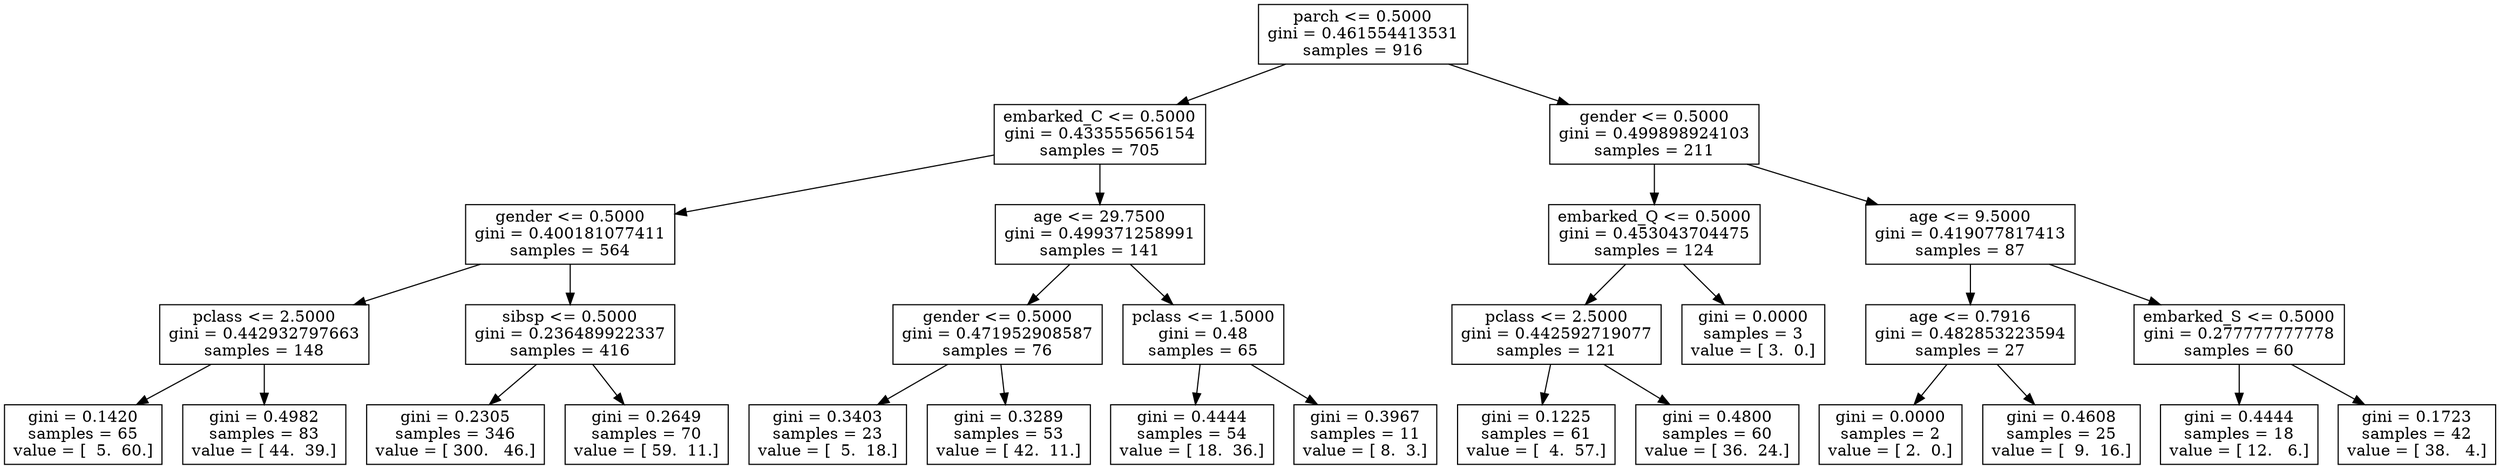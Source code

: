 digraph Tree {
0 [label="parch <= 0.5000\ngini = 0.461554413531\nsamples = 916", shape="box"] ;
1 [label="embarked_C <= 0.5000\ngini = 0.433555656154\nsamples = 705", shape="box"] ;
0 -> 1 ;
2 [label="gender <= 0.5000\ngini = 0.400181077411\nsamples = 564", shape="box"] ;
1 -> 2 ;
3 [label="pclass <= 2.5000\ngini = 0.442932797663\nsamples = 148", shape="box"] ;
2 -> 3 ;
4 [label="gini = 0.1420\nsamples = 65\nvalue = [  5.  60.]", shape="box"] ;
3 -> 4 ;
5 [label="gini = 0.4982\nsamples = 83\nvalue = [ 44.  39.]", shape="box"] ;
3 -> 5 ;
6 [label="sibsp <= 0.5000\ngini = 0.236489922337\nsamples = 416", shape="box"] ;
2 -> 6 ;
7 [label="gini = 0.2305\nsamples = 346\nvalue = [ 300.   46.]", shape="box"] ;
6 -> 7 ;
8 [label="gini = 0.2649\nsamples = 70\nvalue = [ 59.  11.]", shape="box"] ;
6 -> 8 ;
9 [label="age <= 29.7500\ngini = 0.499371258991\nsamples = 141", shape="box"] ;
1 -> 9 ;
10 [label="gender <= 0.5000\ngini = 0.471952908587\nsamples = 76", shape="box"] ;
9 -> 10 ;
11 [label="gini = 0.3403\nsamples = 23\nvalue = [  5.  18.]", shape="box"] ;
10 -> 11 ;
12 [label="gini = 0.3289\nsamples = 53\nvalue = [ 42.  11.]", shape="box"] ;
10 -> 12 ;
13 [label="pclass <= 1.5000\ngini = 0.48\nsamples = 65", shape="box"] ;
9 -> 13 ;
14 [label="gini = 0.4444\nsamples = 54\nvalue = [ 18.  36.]", shape="box"] ;
13 -> 14 ;
15 [label="gini = 0.3967\nsamples = 11\nvalue = [ 8.  3.]", shape="box"] ;
13 -> 15 ;
16 [label="gender <= 0.5000\ngini = 0.499898924103\nsamples = 211", shape="box"] ;
0 -> 16 ;
17 [label="embarked_Q <= 0.5000\ngini = 0.453043704475\nsamples = 124", shape="box"] ;
16 -> 17 ;
18 [label="pclass <= 2.5000\ngini = 0.442592719077\nsamples = 121", shape="box"] ;
17 -> 18 ;
19 [label="gini = 0.1225\nsamples = 61\nvalue = [  4.  57.]", shape="box"] ;
18 -> 19 ;
20 [label="gini = 0.4800\nsamples = 60\nvalue = [ 36.  24.]", shape="box"] ;
18 -> 20 ;
21 [label="gini = 0.0000\nsamples = 3\nvalue = [ 3.  0.]", shape="box"] ;
17 -> 21 ;
22 [label="age <= 9.5000\ngini = 0.419077817413\nsamples = 87", shape="box"] ;
16 -> 22 ;
23 [label="age <= 0.7916\ngini = 0.482853223594\nsamples = 27", shape="box"] ;
22 -> 23 ;
24 [label="gini = 0.0000\nsamples = 2\nvalue = [ 2.  0.]", shape="box"] ;
23 -> 24 ;
25 [label="gini = 0.4608\nsamples = 25\nvalue = [  9.  16.]", shape="box"] ;
23 -> 25 ;
26 [label="embarked_S <= 0.5000\ngini = 0.277777777778\nsamples = 60", shape="box"] ;
22 -> 26 ;
27 [label="gini = 0.4444\nsamples = 18\nvalue = [ 12.   6.]", shape="box"] ;
26 -> 27 ;
28 [label="gini = 0.1723\nsamples = 42\nvalue = [ 38.   4.]", shape="box"] ;
26 -> 28 ;
}